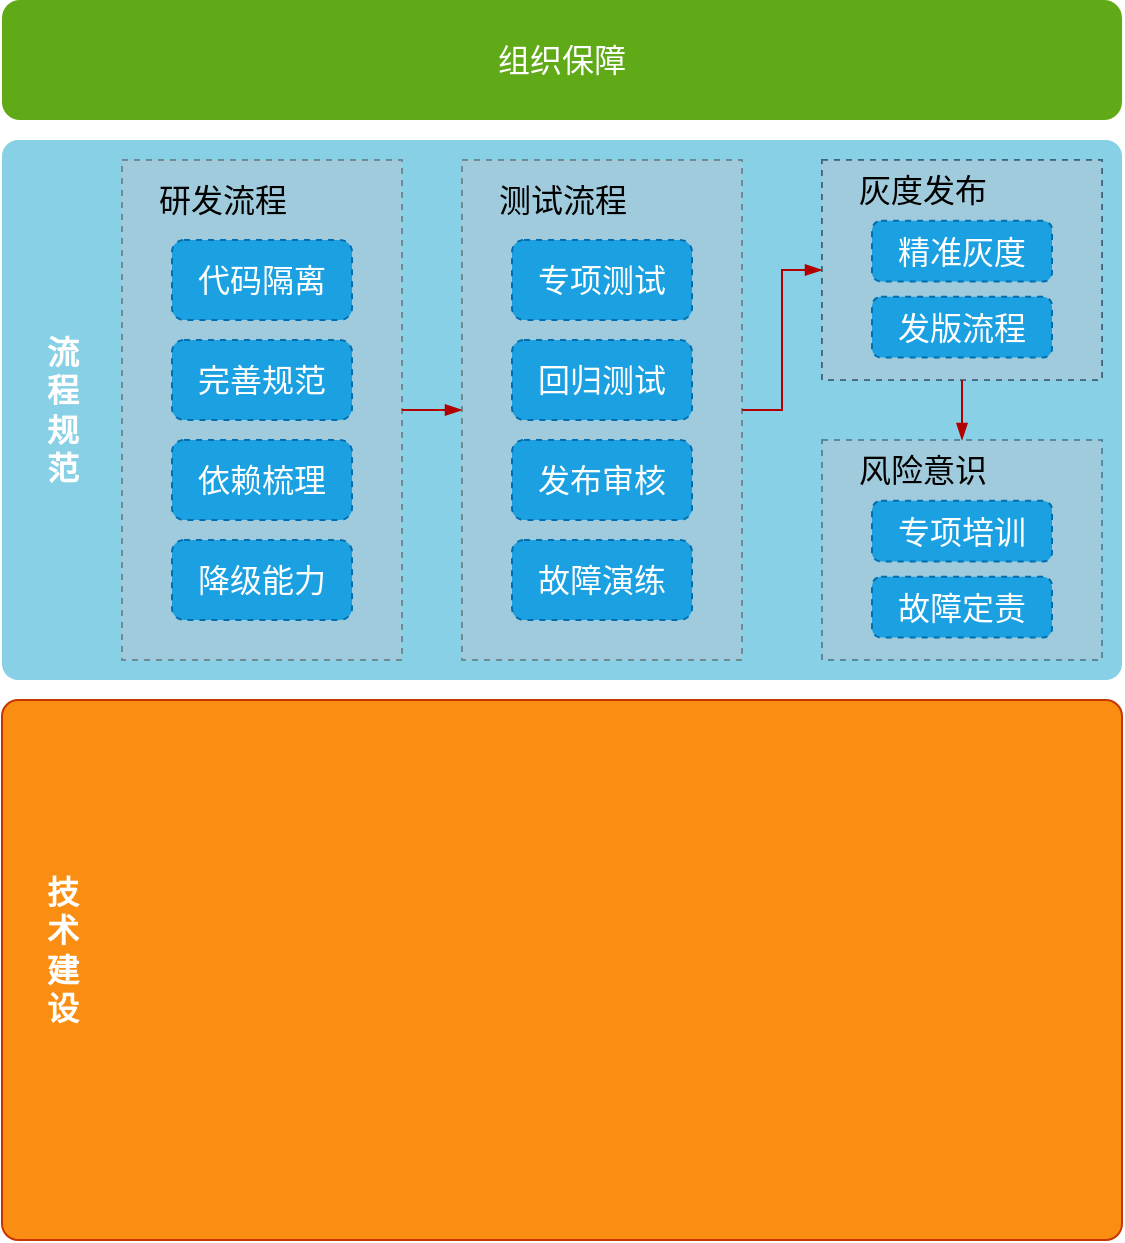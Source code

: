 <mxfile version="14.2.7" type="github">
  <diagram id="Ow_AVmy7Ml7WNaqZmlaC" name="Page-1">
    <mxGraphModel dx="996" dy="746" grid="1" gridSize="10" guides="1" tooltips="1" connect="1" arrows="1" fold="1" page="1" pageScale="1" pageWidth="827" pageHeight="1169" math="0" shadow="0">
      <root>
        <mxCell id="0" />
        <mxCell id="1" parent="0" />
        <mxCell id="0TEbAbj2sO7XbBUJldYK-2" value="" style="whiteSpace=wrap;html=1;dashed=1;fillColor=none;strokeColor=#4D4D4D;" parent="1" vertex="1">
          <mxGeometry x="140" y="190" width="140" height="250" as="geometry" />
        </mxCell>
        <mxCell id="0TEbAbj2sO7XbBUJldYK-76" value="" style="whiteSpace=wrap;html=1;dashed=1;fillColor=none;strokeColor=#4D4D4D;" parent="1" vertex="1">
          <mxGeometry x="310" y="190" width="140" height="250" as="geometry" />
        </mxCell>
        <mxCell id="0TEbAbj2sO7XbBUJldYK-70" value="" style="rounded=1;whiteSpace=wrap;html=1;fontSize=16;arcSize=3;fillColor=#88D0E6;strokeColor=none;" parent="1" vertex="1">
          <mxGeometry x="80" y="180" width="560" height="270" as="geometry" />
        </mxCell>
        <mxCell id="0TEbAbj2sO7XbBUJldYK-1" value="&lt;font style=&quot;font-size: 16px&quot;&gt;组织保障&lt;/font&gt;" style="rounded=1;whiteSpace=wrap;html=1;fillColor=#60a917;fontColor=#ffffff;strokeColor=none;" parent="1" vertex="1">
          <mxGeometry x="80" y="110" width="560" height="60" as="geometry" />
        </mxCell>
        <mxCell id="0TEbAbj2sO7XbBUJldYK-10" value="" style="group;fillColor=#bac8d3;dashed=1;opacity=50;strokeColor=#4D4D4D;container=0;" parent="1" vertex="1" connectable="0">
          <mxGeometry x="140" y="190" width="140" height="250" as="geometry" />
        </mxCell>
        <mxCell id="0TEbAbj2sO7XbBUJldYK-29" style="edgeStyle=orthogonalEdgeStyle;rounded=0;jumpStyle=none;orthogonalLoop=1;jettySize=auto;html=1;exitX=1;exitY=0.5;exitDx=0;exitDy=0;entryX=0;entryY=0.5;entryDx=0;entryDy=0;endArrow=blockThin;endFill=1;fontSize=16;fillColor=#e51400;strokeColor=#B20000;" parent="1" source="0TEbAbj2sO7XbBUJldYK-2" target="0TEbAbj2sO7XbBUJldYK-12" edge="1">
          <mxGeometry relative="1" as="geometry" />
        </mxCell>
        <mxCell id="0TEbAbj2sO7XbBUJldYK-30" value="" style="group;strokeColor=#23445d;opacity=50;dashed=1;" parent="1" vertex="1" connectable="0">
          <mxGeometry x="490" y="190" width="140" height="110" as="geometry" />
        </mxCell>
        <mxCell id="0TEbAbj2sO7XbBUJldYK-21" value="" style="whiteSpace=wrap;html=1;dashed=1;fillColor=#bac8d3;strokeColor=#23445d;opacity=50;" parent="0TEbAbj2sO7XbBUJldYK-30" vertex="1">
          <mxGeometry width="140" height="110" as="geometry" />
        </mxCell>
        <mxCell id="0TEbAbj2sO7XbBUJldYK-22" value="&lt;span style=&quot;font-weight: normal&quot;&gt;灰度发布&lt;/span&gt;" style="text;strokeColor=none;fillColor=none;html=1;fontSize=16;fontStyle=1;verticalAlign=middle;align=center;dashed=1;" parent="0TEbAbj2sO7XbBUJldYK-30" vertex="1">
          <mxGeometry width="100" height="30.4" as="geometry" />
        </mxCell>
        <mxCell id="0TEbAbj2sO7XbBUJldYK-23" value="精准灰度" style="rounded=1;whiteSpace=wrap;html=1;dashed=1;fontSize=16;fillColor=#1ba1e2;strokeColor=#006EAF;fontColor=#ffffff;" parent="0TEbAbj2sO7XbBUJldYK-30" vertex="1">
          <mxGeometry x="25" y="30.4" width="90" height="30.4" as="geometry" />
        </mxCell>
        <mxCell id="0TEbAbj2sO7XbBUJldYK-24" value="发版流程" style="rounded=1;whiteSpace=wrap;html=1;dashed=1;fontSize=16;fillColor=#1ba1e2;strokeColor=#006EAF;fontColor=#ffffff;" parent="0TEbAbj2sO7XbBUJldYK-30" vertex="1">
          <mxGeometry x="25" y="68.4" width="90" height="30.4" as="geometry" />
        </mxCell>
        <mxCell id="0TEbAbj2sO7XbBUJldYK-53" value="" style="edgeStyle=orthogonalEdgeStyle;rounded=0;jumpStyle=none;orthogonalLoop=1;jettySize=auto;html=1;endArrow=blockThin;endFill=1;fontSize=16;entryX=0;entryY=0.5;entryDx=0;entryDy=0;fillColor=#e51400;strokeColor=#B20000;" parent="1" source="0TEbAbj2sO7XbBUJldYK-12" target="0TEbAbj2sO7XbBUJldYK-21" edge="1">
          <mxGeometry relative="1" as="geometry">
            <mxPoint x="640" y="300" as="targetPoint" />
          </mxGeometry>
        </mxCell>
        <mxCell id="0TEbAbj2sO7XbBUJldYK-65" value="" style="edgeStyle=orthogonalEdgeStyle;rounded=0;jumpStyle=none;orthogonalLoop=1;jettySize=auto;html=1;endArrow=blockThin;endFill=1;fontSize=16;fillColor=#e51400;strokeColor=#B20000;" parent="1" source="0TEbAbj2sO7XbBUJldYK-21" edge="1">
          <mxGeometry relative="1" as="geometry">
            <mxPoint x="560" y="330" as="targetPoint" />
          </mxGeometry>
        </mxCell>
        <mxCell id="0TEbAbj2sO7XbBUJldYK-39" value="" style="whiteSpace=wrap;html=1;dashed=1;fillColor=#bac8d3;strokeColor=#23445D;opacity=50;" parent="1" vertex="1">
          <mxGeometry x="490" y="330" width="140" height="110" as="geometry" />
        </mxCell>
        <mxCell id="0TEbAbj2sO7XbBUJldYK-40" value="&lt;span style=&quot;font-weight: normal&quot;&gt;风险意识&lt;/span&gt;" style="text;strokeColor=none;fillColor=none;html=1;fontSize=16;fontStyle=1;verticalAlign=middle;align=center;dashed=1;" parent="1" vertex="1">
          <mxGeometry x="490" y="330" width="100" height="30.4" as="geometry" />
        </mxCell>
        <mxCell id="0TEbAbj2sO7XbBUJldYK-41" value="专项培训" style="rounded=1;whiteSpace=wrap;html=1;dashed=1;fontSize=16;fillColor=#1ba1e2;strokeColor=#006EAF;fontColor=#ffffff;" parent="1" vertex="1">
          <mxGeometry x="515" y="360.4" width="90" height="30.4" as="geometry" />
        </mxCell>
        <mxCell id="0TEbAbj2sO7XbBUJldYK-42" value="故障定责" style="rounded=1;whiteSpace=wrap;html=1;dashed=1;fontSize=16;fillColor=#1ba1e2;strokeColor=#006EAF;fontColor=#ffffff;" parent="1" vertex="1">
          <mxGeometry x="515" y="398.4" width="90" height="30.4" as="geometry" />
        </mxCell>
        <mxCell id="0TEbAbj2sO7XbBUJldYK-71" value="&lt;font color=&quot;#ffffff&quot; style=&quot;font-size: 16px;&quot;&gt;流&lt;br style=&quot;font-size: 16px;&quot;&gt;程&lt;br style=&quot;font-size: 16px;&quot;&gt;规&lt;br style=&quot;font-size: 16px;&quot;&gt;范&lt;/font&gt;" style="text;strokeColor=none;fillColor=none;html=1;fontSize=16;fontStyle=1;verticalAlign=middle;align=center;rounded=1;" parent="1" vertex="1">
          <mxGeometry x="90" y="295" width="40" height="40" as="geometry" />
        </mxCell>
        <mxCell id="0TEbAbj2sO7XbBUJldYK-72" value="" style="rounded=1;whiteSpace=wrap;html=1;fontSize=16;arcSize=3;strokeColor=#C73500;fontColor=#ffffff;fillColor=#FA8E12;" parent="1" vertex="1">
          <mxGeometry x="80" y="460" width="560" height="270" as="geometry" />
        </mxCell>
        <mxCell id="0TEbAbj2sO7XbBUJldYK-73" value="&lt;font color=&quot;#ffffff&quot;&gt;技&lt;br&gt;术&lt;br&gt;建&lt;br&gt;设&lt;/font&gt;" style="text;strokeColor=none;fillColor=none;html=1;fontSize=16;fontStyle=1;verticalAlign=middle;align=center;rounded=1;" parent="1" vertex="1">
          <mxGeometry x="90" y="565" width="40" height="40" as="geometry" />
        </mxCell>
        <mxCell id="0TEbAbj2sO7XbBUJldYK-12" value="" style="whiteSpace=wrap;html=1;dashed=1;fillColor=#bac8d3;opacity=50;strokeColor=#4D4D4D;" parent="1" vertex="1">
          <mxGeometry x="310" y="190" width="140" height="250" as="geometry" />
        </mxCell>
        <mxCell id="0TEbAbj2sO7XbBUJldYK-13" value="测试流程" style="text;strokeColor=none;fillColor=none;html=1;fontSize=16;fontStyle=0;verticalAlign=middle;align=center;dashed=1;" parent="1" vertex="1">
          <mxGeometry x="310" y="190" width="100" height="40" as="geometry" />
        </mxCell>
        <mxCell id="0TEbAbj2sO7XbBUJldYK-14" value="专项测试" style="rounded=1;whiteSpace=wrap;html=1;dashed=1;fontSize=16;fillColor=#1ba1e2;strokeColor=#006EAF;fontColor=#ffffff;" parent="1" vertex="1">
          <mxGeometry x="335" y="230" width="90" height="40" as="geometry" />
        </mxCell>
        <mxCell id="0TEbAbj2sO7XbBUJldYK-15" value="回归测试" style="rounded=1;whiteSpace=wrap;html=1;dashed=1;fontSize=16;fillColor=#1ba1e2;strokeColor=#006EAF;fontColor=#ffffff;" parent="1" vertex="1">
          <mxGeometry x="335" y="280" width="90" height="40" as="geometry" />
        </mxCell>
        <mxCell id="0TEbAbj2sO7XbBUJldYK-16" value="发布审核" style="rounded=1;whiteSpace=wrap;html=1;dashed=1;fontSize=16;fillColor=#1ba1e2;strokeColor=#006EAF;fontColor=#ffffff;" parent="1" vertex="1">
          <mxGeometry x="335" y="330" width="90" height="40" as="geometry" />
        </mxCell>
        <mxCell id="0TEbAbj2sO7XbBUJldYK-17" value="故障演练" style="rounded=1;whiteSpace=wrap;html=1;dashed=1;fontSize=16;fillColor=#1ba1e2;strokeColor=#006EAF;fontColor=#ffffff;" parent="1" vertex="1">
          <mxGeometry x="335" y="380" width="90" height="40" as="geometry" />
        </mxCell>
        <mxCell id="0TEbAbj2sO7XbBUJldYK-4" value="&lt;span style=&quot;font-weight: normal&quot;&gt;研发流程&lt;/span&gt;" style="text;strokeColor=none;fillColor=none;html=1;fontSize=16;fontStyle=1;verticalAlign=middle;align=center;dashed=1;" parent="1" vertex="1">
          <mxGeometry x="140" y="190" width="100" height="40" as="geometry" />
        </mxCell>
        <mxCell id="0TEbAbj2sO7XbBUJldYK-5" value="代码隔离" style="rounded=1;whiteSpace=wrap;html=1;dashed=1;fontSize=16;fillColor=#1ba1e2;strokeColor=#006EAF;fontColor=#ffffff;" parent="1" vertex="1">
          <mxGeometry x="165" y="230" width="90" height="40" as="geometry" />
        </mxCell>
        <mxCell id="0TEbAbj2sO7XbBUJldYK-6" value="完善规范" style="rounded=1;whiteSpace=wrap;html=1;dashed=1;fontSize=16;fillColor=#1ba1e2;strokeColor=#006EAF;fontColor=#ffffff;" parent="1" vertex="1">
          <mxGeometry x="165" y="280" width="90" height="40" as="geometry" />
        </mxCell>
        <mxCell id="0TEbAbj2sO7XbBUJldYK-7" value="依赖梳理" style="rounded=1;whiteSpace=wrap;html=1;dashed=1;fontSize=16;fillColor=#1ba1e2;strokeColor=#006EAF;fontColor=#ffffff;" parent="1" vertex="1">
          <mxGeometry x="165" y="330" width="90" height="40" as="geometry" />
        </mxCell>
        <mxCell id="0TEbAbj2sO7XbBUJldYK-8" value="降级能力" style="rounded=1;whiteSpace=wrap;html=1;dashed=1;fontSize=16;fillColor=#1ba1e2;strokeColor=#006EAF;fontColor=#ffffff;" parent="1" vertex="1">
          <mxGeometry x="165" y="380" width="90" height="40" as="geometry" />
        </mxCell>
      </root>
    </mxGraphModel>
  </diagram>
</mxfile>
